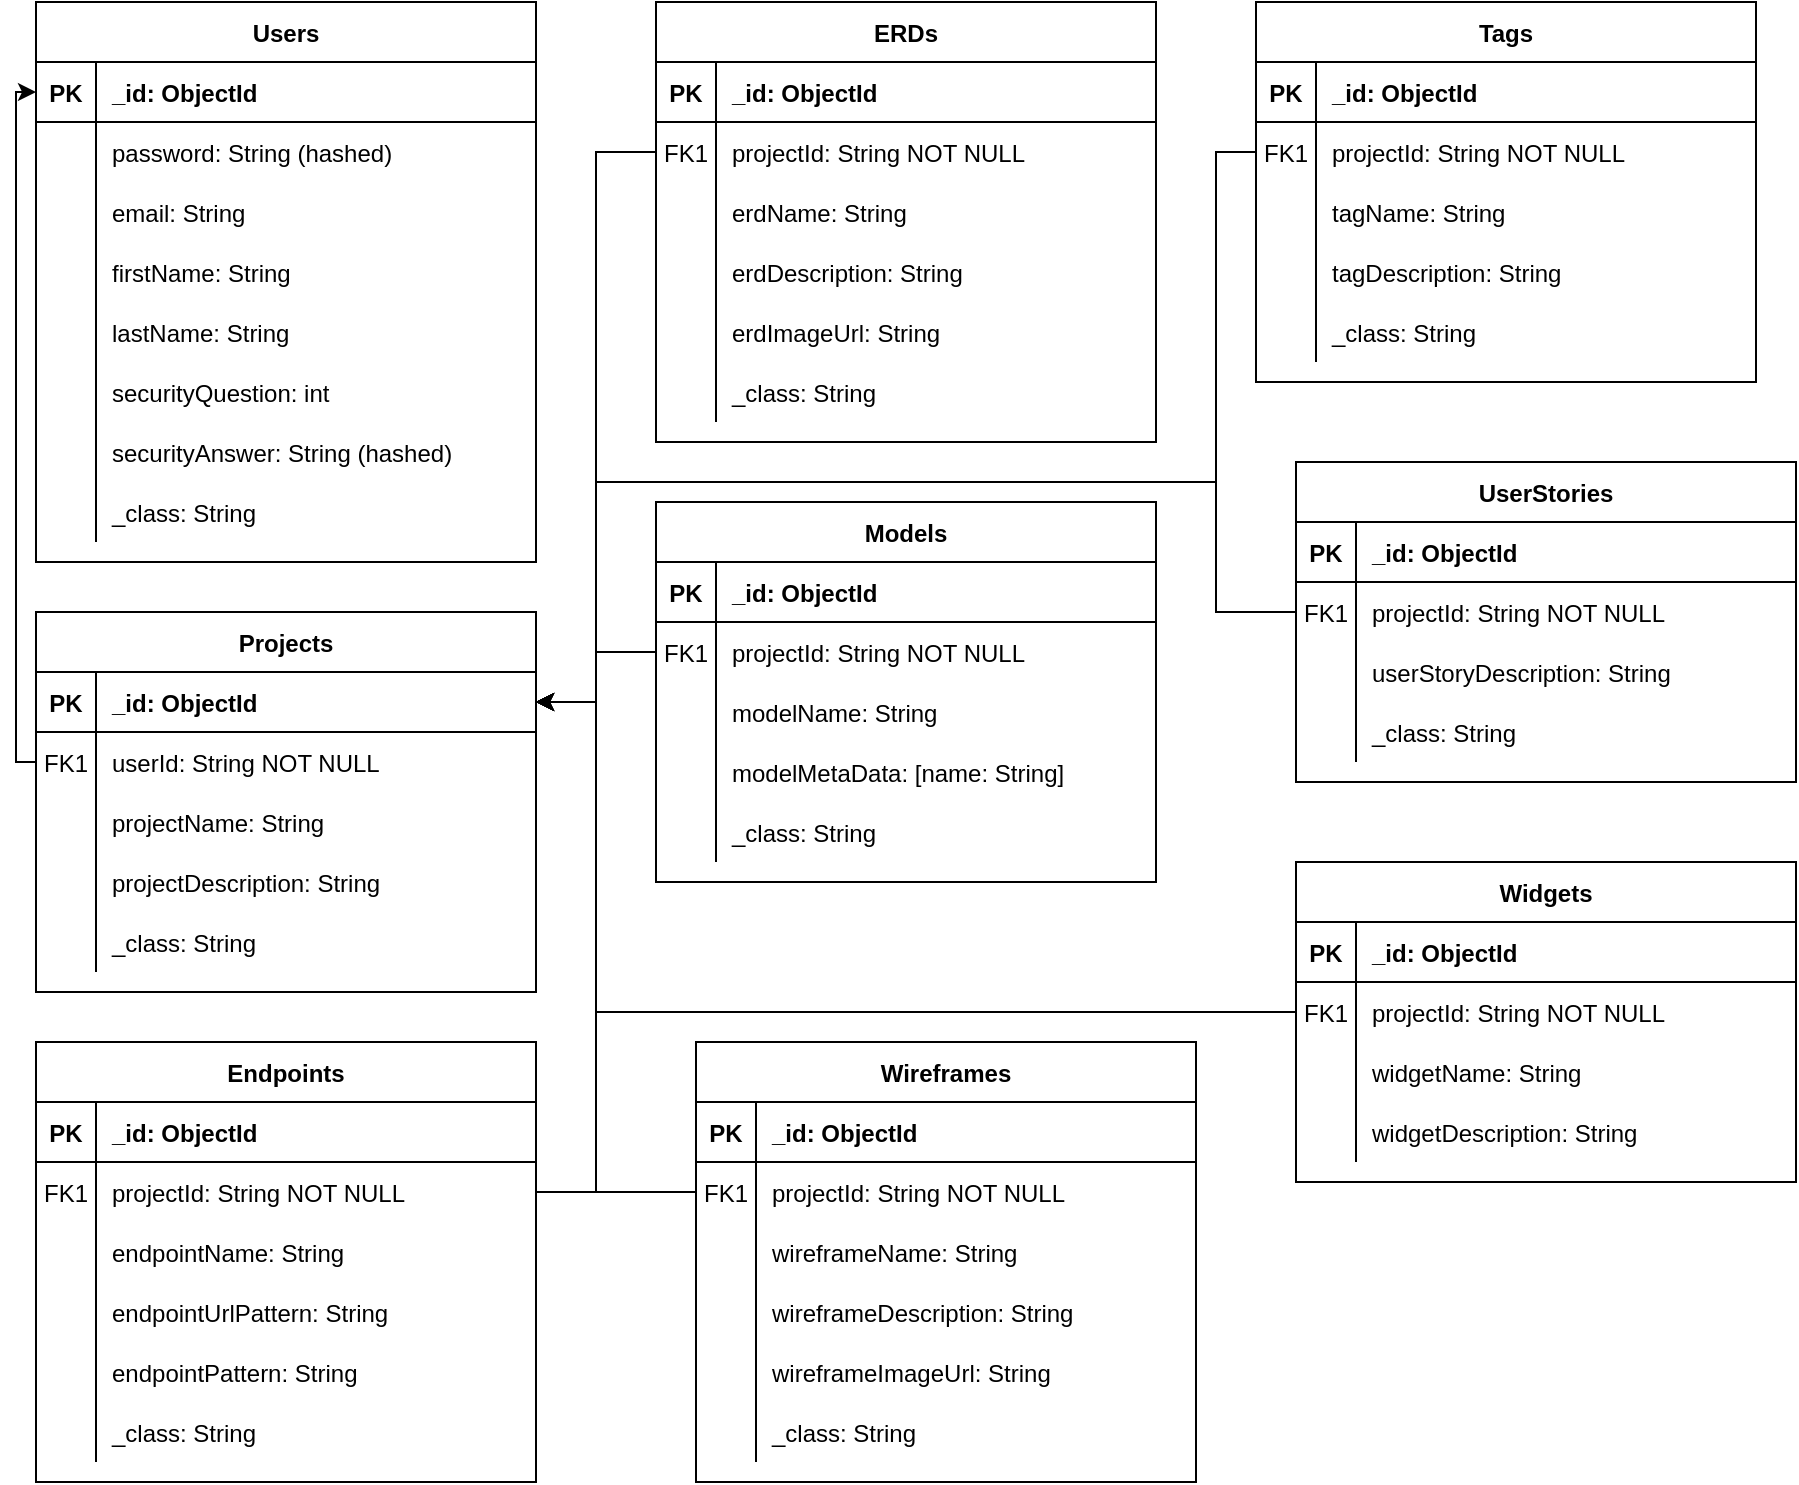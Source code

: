 <mxfile version="14.7.10" type="device"><diagram id="R2lEEEUBdFMjLlhIrx00" name="Page-1"><mxGraphModel dx="1550" dy="867" grid="1" gridSize="10" guides="1" tooltips="1" connect="1" arrows="1" fold="1" page="1" pageScale="1" pageWidth="1100" pageHeight="850" math="0" shadow="0" extFonts="Permanent Marker^https://fonts.googleapis.com/css?family=Permanent+Marker"><root><mxCell id="0"/><mxCell id="1" parent="0"/><mxCell id="C-vyLk0tnHw3VtMMgP7b-2" value="Projects" style="shape=table;startSize=30;container=1;collapsible=1;childLayout=tableLayout;fixedRows=1;rowLines=0;fontStyle=1;align=center;resizeLast=1;" parent="1" vertex="1"><mxGeometry x="20" y="345" width="250" height="190" as="geometry"/></mxCell><mxCell id="C-vyLk0tnHw3VtMMgP7b-3" value="" style="shape=partialRectangle;collapsible=0;dropTarget=0;pointerEvents=0;fillColor=none;points=[[0,0.5],[1,0.5]];portConstraint=eastwest;top=0;left=0;right=0;bottom=1;" parent="C-vyLk0tnHw3VtMMgP7b-2" vertex="1"><mxGeometry y="30" width="250" height="30" as="geometry"/></mxCell><mxCell id="C-vyLk0tnHw3VtMMgP7b-4" value="PK" style="shape=partialRectangle;overflow=hidden;connectable=0;fillColor=none;top=0;left=0;bottom=0;right=0;fontStyle=1;" parent="C-vyLk0tnHw3VtMMgP7b-3" vertex="1"><mxGeometry width="30" height="30" as="geometry"/></mxCell><mxCell id="C-vyLk0tnHw3VtMMgP7b-5" value="_id: ObjectId" style="shape=partialRectangle;overflow=hidden;connectable=0;fillColor=none;top=0;left=0;bottom=0;right=0;align=left;spacingLeft=6;fontStyle=1;" parent="C-vyLk0tnHw3VtMMgP7b-3" vertex="1"><mxGeometry x="30" width="220" height="30" as="geometry"/></mxCell><mxCell id="C-vyLk0tnHw3VtMMgP7b-6" value="" style="shape=partialRectangle;collapsible=0;dropTarget=0;pointerEvents=0;fillColor=none;points=[[0,0.5],[1,0.5]];portConstraint=eastwest;top=0;left=0;right=0;bottom=0;" parent="C-vyLk0tnHw3VtMMgP7b-2" vertex="1"><mxGeometry y="60" width="250" height="30" as="geometry"/></mxCell><mxCell id="C-vyLk0tnHw3VtMMgP7b-7" value="FK1" style="shape=partialRectangle;overflow=hidden;connectable=0;fillColor=none;top=0;left=0;bottom=0;right=0;" parent="C-vyLk0tnHw3VtMMgP7b-6" vertex="1"><mxGeometry width="30" height="30" as="geometry"/></mxCell><mxCell id="C-vyLk0tnHw3VtMMgP7b-8" value="userId: String NOT NULL" style="shape=partialRectangle;overflow=hidden;connectable=0;fillColor=none;top=0;left=0;bottom=0;right=0;align=left;spacingLeft=6;" parent="C-vyLk0tnHw3VtMMgP7b-6" vertex="1"><mxGeometry x="30" width="220" height="30" as="geometry"/></mxCell><mxCell id="C-vyLk0tnHw3VtMMgP7b-9" value="" style="shape=partialRectangle;collapsible=0;dropTarget=0;pointerEvents=0;fillColor=none;points=[[0,0.5],[1,0.5]];portConstraint=eastwest;top=0;left=0;right=0;bottom=0;" parent="C-vyLk0tnHw3VtMMgP7b-2" vertex="1"><mxGeometry y="90" width="250" height="30" as="geometry"/></mxCell><mxCell id="C-vyLk0tnHw3VtMMgP7b-10" value="" style="shape=partialRectangle;overflow=hidden;connectable=0;fillColor=none;top=0;left=0;bottom=0;right=0;" parent="C-vyLk0tnHw3VtMMgP7b-9" vertex="1"><mxGeometry width="30" height="30" as="geometry"/></mxCell><mxCell id="C-vyLk0tnHw3VtMMgP7b-11" value="projectName: String" style="shape=partialRectangle;overflow=hidden;connectable=0;fillColor=none;top=0;left=0;bottom=0;right=0;align=left;spacingLeft=6;" parent="C-vyLk0tnHw3VtMMgP7b-9" vertex="1"><mxGeometry x="30" width="220" height="30" as="geometry"/></mxCell><mxCell id="ify3KC5L94Qfue8gu1ma-88" value="" style="shape=partialRectangle;collapsible=0;dropTarget=0;pointerEvents=0;fillColor=none;points=[[0,0.5],[1,0.5]];portConstraint=eastwest;top=0;left=0;right=0;bottom=0;" vertex="1" parent="C-vyLk0tnHw3VtMMgP7b-2"><mxGeometry y="120" width="250" height="30" as="geometry"/></mxCell><mxCell id="ify3KC5L94Qfue8gu1ma-89" value="" style="shape=partialRectangle;overflow=hidden;connectable=0;fillColor=none;top=0;left=0;bottom=0;right=0;" vertex="1" parent="ify3KC5L94Qfue8gu1ma-88"><mxGeometry width="30" height="30" as="geometry"/></mxCell><mxCell id="ify3KC5L94Qfue8gu1ma-90" value="projectDescription: String" style="shape=partialRectangle;overflow=hidden;connectable=0;fillColor=none;top=0;left=0;bottom=0;right=0;align=left;spacingLeft=6;" vertex="1" parent="ify3KC5L94Qfue8gu1ma-88"><mxGeometry x="30" width="220" height="30" as="geometry"/></mxCell><mxCell id="ify3KC5L94Qfue8gu1ma-94" value="" style="shape=partialRectangle;collapsible=0;dropTarget=0;pointerEvents=0;fillColor=none;points=[[0,0.5],[1,0.5]];portConstraint=eastwest;top=0;left=0;right=0;bottom=0;" vertex="1" parent="C-vyLk0tnHw3VtMMgP7b-2"><mxGeometry y="150" width="250" height="30" as="geometry"/></mxCell><mxCell id="ify3KC5L94Qfue8gu1ma-95" value="" style="shape=partialRectangle;overflow=hidden;connectable=0;fillColor=none;top=0;left=0;bottom=0;right=0;" vertex="1" parent="ify3KC5L94Qfue8gu1ma-94"><mxGeometry width="30" height="30" as="geometry"/></mxCell><mxCell id="ify3KC5L94Qfue8gu1ma-96" value="_class: String" style="shape=partialRectangle;overflow=hidden;connectable=0;fillColor=none;top=0;left=0;bottom=0;right=0;align=left;spacingLeft=6;" vertex="1" parent="ify3KC5L94Qfue8gu1ma-94"><mxGeometry x="30" width="220" height="30" as="geometry"/></mxCell><mxCell id="C-vyLk0tnHw3VtMMgP7b-23" value="Users" style="shape=table;startSize=30;container=1;collapsible=1;childLayout=tableLayout;fixedRows=1;rowLines=0;fontStyle=1;align=center;resizeLast=1;" parent="1" vertex="1"><mxGeometry x="20" y="40" width="250" height="280" as="geometry"/></mxCell><mxCell id="C-vyLk0tnHw3VtMMgP7b-24" value="" style="shape=partialRectangle;collapsible=0;dropTarget=0;pointerEvents=0;fillColor=none;points=[[0,0.5],[1,0.5]];portConstraint=eastwest;top=0;left=0;right=0;bottom=1;" parent="C-vyLk0tnHw3VtMMgP7b-23" vertex="1"><mxGeometry y="30" width="250" height="30" as="geometry"/></mxCell><mxCell id="C-vyLk0tnHw3VtMMgP7b-25" value="PK" style="shape=partialRectangle;overflow=hidden;connectable=0;fillColor=none;top=0;left=0;bottom=0;right=0;fontStyle=1;" parent="C-vyLk0tnHw3VtMMgP7b-24" vertex="1"><mxGeometry width="30" height="30" as="geometry"/></mxCell><mxCell id="C-vyLk0tnHw3VtMMgP7b-26" value="_id: ObjectId" style="shape=partialRectangle;overflow=hidden;connectable=0;fillColor=none;top=0;left=0;bottom=0;right=0;align=left;spacingLeft=6;fontStyle=1;" parent="C-vyLk0tnHw3VtMMgP7b-24" vertex="1"><mxGeometry x="30" width="220" height="30" as="geometry"/></mxCell><mxCell id="C-vyLk0tnHw3VtMMgP7b-27" value="" style="shape=partialRectangle;collapsible=0;dropTarget=0;pointerEvents=0;fillColor=none;points=[[0,0.5],[1,0.5]];portConstraint=eastwest;top=0;left=0;right=0;bottom=0;" parent="C-vyLk0tnHw3VtMMgP7b-23" vertex="1"><mxGeometry y="60" width="250" height="30" as="geometry"/></mxCell><mxCell id="C-vyLk0tnHw3VtMMgP7b-28" value="" style="shape=partialRectangle;overflow=hidden;connectable=0;fillColor=none;top=0;left=0;bottom=0;right=0;" parent="C-vyLk0tnHw3VtMMgP7b-27" vertex="1"><mxGeometry width="30" height="30" as="geometry"/></mxCell><mxCell id="C-vyLk0tnHw3VtMMgP7b-29" value="password: String (hashed)" style="shape=partialRectangle;overflow=hidden;connectable=0;fillColor=none;top=0;left=0;bottom=0;right=0;align=left;spacingLeft=6;" parent="C-vyLk0tnHw3VtMMgP7b-27" vertex="1"><mxGeometry x="30" width="220" height="30" as="geometry"/></mxCell><mxCell id="ify3KC5L94Qfue8gu1ma-73" value="" style="shape=partialRectangle;collapsible=0;dropTarget=0;pointerEvents=0;fillColor=none;points=[[0,0.5],[1,0.5]];portConstraint=eastwest;top=0;left=0;right=0;bottom=0;" vertex="1" parent="C-vyLk0tnHw3VtMMgP7b-23"><mxGeometry y="90" width="250" height="30" as="geometry"/></mxCell><mxCell id="ify3KC5L94Qfue8gu1ma-74" value="" style="shape=partialRectangle;overflow=hidden;connectable=0;fillColor=none;top=0;left=0;bottom=0;right=0;" vertex="1" parent="ify3KC5L94Qfue8gu1ma-73"><mxGeometry width="30" height="30" as="geometry"/></mxCell><mxCell id="ify3KC5L94Qfue8gu1ma-75" value="email: String" style="shape=partialRectangle;overflow=hidden;connectable=0;fillColor=none;top=0;left=0;bottom=0;right=0;align=left;spacingLeft=6;" vertex="1" parent="ify3KC5L94Qfue8gu1ma-73"><mxGeometry x="30" width="220" height="30" as="geometry"/></mxCell><mxCell id="ify3KC5L94Qfue8gu1ma-76" value="" style="shape=partialRectangle;collapsible=0;dropTarget=0;pointerEvents=0;fillColor=none;points=[[0,0.5],[1,0.5]];portConstraint=eastwest;top=0;left=0;right=0;bottom=0;" vertex="1" parent="C-vyLk0tnHw3VtMMgP7b-23"><mxGeometry y="120" width="250" height="30" as="geometry"/></mxCell><mxCell id="ify3KC5L94Qfue8gu1ma-77" value="" style="shape=partialRectangle;overflow=hidden;connectable=0;fillColor=none;top=0;left=0;bottom=0;right=0;" vertex="1" parent="ify3KC5L94Qfue8gu1ma-76"><mxGeometry width="30" height="30" as="geometry"/></mxCell><mxCell id="ify3KC5L94Qfue8gu1ma-78" value="firstName: String" style="shape=partialRectangle;overflow=hidden;connectable=0;fillColor=none;top=0;left=0;bottom=0;right=0;align=left;spacingLeft=6;" vertex="1" parent="ify3KC5L94Qfue8gu1ma-76"><mxGeometry x="30" width="220" height="30" as="geometry"/></mxCell><mxCell id="ify3KC5L94Qfue8gu1ma-79" value="" style="shape=partialRectangle;collapsible=0;dropTarget=0;pointerEvents=0;fillColor=none;points=[[0,0.5],[1,0.5]];portConstraint=eastwest;top=0;left=0;right=0;bottom=0;" vertex="1" parent="C-vyLk0tnHw3VtMMgP7b-23"><mxGeometry y="150" width="250" height="30" as="geometry"/></mxCell><mxCell id="ify3KC5L94Qfue8gu1ma-80" value="" style="shape=partialRectangle;overflow=hidden;connectable=0;fillColor=none;top=0;left=0;bottom=0;right=0;" vertex="1" parent="ify3KC5L94Qfue8gu1ma-79"><mxGeometry width="30" height="30" as="geometry"/></mxCell><mxCell id="ify3KC5L94Qfue8gu1ma-81" value="lastName: String" style="shape=partialRectangle;overflow=hidden;connectable=0;fillColor=none;top=0;left=0;bottom=0;right=0;align=left;spacingLeft=6;" vertex="1" parent="ify3KC5L94Qfue8gu1ma-79"><mxGeometry x="30" width="220" height="30" as="geometry"/></mxCell><mxCell id="ify3KC5L94Qfue8gu1ma-82" value="" style="shape=partialRectangle;collapsible=0;dropTarget=0;pointerEvents=0;fillColor=none;points=[[0,0.5],[1,0.5]];portConstraint=eastwest;top=0;left=0;right=0;bottom=0;" vertex="1" parent="C-vyLk0tnHw3VtMMgP7b-23"><mxGeometry y="180" width="250" height="30" as="geometry"/></mxCell><mxCell id="ify3KC5L94Qfue8gu1ma-83" value="" style="shape=partialRectangle;overflow=hidden;connectable=0;fillColor=none;top=0;left=0;bottom=0;right=0;" vertex="1" parent="ify3KC5L94Qfue8gu1ma-82"><mxGeometry width="30" height="30" as="geometry"/></mxCell><mxCell id="ify3KC5L94Qfue8gu1ma-84" value="securityQuestion: int" style="shape=partialRectangle;overflow=hidden;connectable=0;fillColor=none;top=0;left=0;bottom=0;right=0;align=left;spacingLeft=6;" vertex="1" parent="ify3KC5L94Qfue8gu1ma-82"><mxGeometry x="30" width="220" height="30" as="geometry"/></mxCell><mxCell id="ify3KC5L94Qfue8gu1ma-85" value="" style="shape=partialRectangle;collapsible=0;dropTarget=0;pointerEvents=0;fillColor=none;points=[[0,0.5],[1,0.5]];portConstraint=eastwest;top=0;left=0;right=0;bottom=0;" vertex="1" parent="C-vyLk0tnHw3VtMMgP7b-23"><mxGeometry y="210" width="250" height="30" as="geometry"/></mxCell><mxCell id="ify3KC5L94Qfue8gu1ma-86" value="" style="shape=partialRectangle;overflow=hidden;connectable=0;fillColor=none;top=0;left=0;bottom=0;right=0;" vertex="1" parent="ify3KC5L94Qfue8gu1ma-85"><mxGeometry width="30" height="30" as="geometry"/></mxCell><mxCell id="ify3KC5L94Qfue8gu1ma-87" value="securityAnswer: String (hashed)" style="shape=partialRectangle;overflow=hidden;connectable=0;fillColor=none;top=0;left=0;bottom=0;right=0;align=left;spacingLeft=6;" vertex="1" parent="ify3KC5L94Qfue8gu1ma-85"><mxGeometry x="30" width="220" height="30" as="geometry"/></mxCell><mxCell id="ify3KC5L94Qfue8gu1ma-91" value="" style="shape=partialRectangle;collapsible=0;dropTarget=0;pointerEvents=0;fillColor=none;points=[[0,0.5],[1,0.5]];portConstraint=eastwest;top=0;left=0;right=0;bottom=0;" vertex="1" parent="C-vyLk0tnHw3VtMMgP7b-23"><mxGeometry y="240" width="250" height="30" as="geometry"/></mxCell><mxCell id="ify3KC5L94Qfue8gu1ma-92" value="" style="shape=partialRectangle;overflow=hidden;connectable=0;fillColor=none;top=0;left=0;bottom=0;right=0;" vertex="1" parent="ify3KC5L94Qfue8gu1ma-91"><mxGeometry width="30" height="30" as="geometry"/></mxCell><mxCell id="ify3KC5L94Qfue8gu1ma-93" value="_class: String" style="shape=partialRectangle;overflow=hidden;connectable=0;fillColor=none;top=0;left=0;bottom=0;right=0;align=left;spacingLeft=6;" vertex="1" parent="ify3KC5L94Qfue8gu1ma-91"><mxGeometry x="30" width="220" height="30" as="geometry"/></mxCell><mxCell id="ify3KC5L94Qfue8gu1ma-1" value="Endpoints" style="shape=table;startSize=30;container=1;collapsible=1;childLayout=tableLayout;fixedRows=1;rowLines=0;fontStyle=1;align=center;resizeLast=1;" vertex="1" parent="1"><mxGeometry x="20" y="560" width="250" height="220" as="geometry"/></mxCell><mxCell id="ify3KC5L94Qfue8gu1ma-2" value="" style="shape=partialRectangle;collapsible=0;dropTarget=0;pointerEvents=0;fillColor=none;points=[[0,0.5],[1,0.5]];portConstraint=eastwest;top=0;left=0;right=0;bottom=1;" vertex="1" parent="ify3KC5L94Qfue8gu1ma-1"><mxGeometry y="30" width="250" height="30" as="geometry"/></mxCell><mxCell id="ify3KC5L94Qfue8gu1ma-3" value="PK" style="shape=partialRectangle;overflow=hidden;connectable=0;fillColor=none;top=0;left=0;bottom=0;right=0;fontStyle=1;" vertex="1" parent="ify3KC5L94Qfue8gu1ma-2"><mxGeometry width="30" height="30" as="geometry"/></mxCell><mxCell id="ify3KC5L94Qfue8gu1ma-4" value="_id: ObjectId" style="shape=partialRectangle;overflow=hidden;connectable=0;fillColor=none;top=0;left=0;bottom=0;right=0;align=left;spacingLeft=6;fontStyle=1;" vertex="1" parent="ify3KC5L94Qfue8gu1ma-2"><mxGeometry x="30" width="220" height="30" as="geometry"/></mxCell><mxCell id="ify3KC5L94Qfue8gu1ma-5" value="" style="shape=partialRectangle;collapsible=0;dropTarget=0;pointerEvents=0;fillColor=none;points=[[0,0.5],[1,0.5]];portConstraint=eastwest;top=0;left=0;right=0;bottom=0;" vertex="1" parent="ify3KC5L94Qfue8gu1ma-1"><mxGeometry y="60" width="250" height="30" as="geometry"/></mxCell><mxCell id="ify3KC5L94Qfue8gu1ma-6" value="FK1" style="shape=partialRectangle;overflow=hidden;connectable=0;fillColor=none;top=0;left=0;bottom=0;right=0;" vertex="1" parent="ify3KC5L94Qfue8gu1ma-5"><mxGeometry width="30" height="30" as="geometry"/></mxCell><mxCell id="ify3KC5L94Qfue8gu1ma-7" value="projectId: String NOT NULL" style="shape=partialRectangle;overflow=hidden;connectable=0;fillColor=none;top=0;left=0;bottom=0;right=0;align=left;spacingLeft=6;" vertex="1" parent="ify3KC5L94Qfue8gu1ma-5"><mxGeometry x="30" width="220" height="30" as="geometry"/></mxCell><mxCell id="ify3KC5L94Qfue8gu1ma-8" value="" style="shape=partialRectangle;collapsible=0;dropTarget=0;pointerEvents=0;fillColor=none;points=[[0,0.5],[1,0.5]];portConstraint=eastwest;top=0;left=0;right=0;bottom=0;" vertex="1" parent="ify3KC5L94Qfue8gu1ma-1"><mxGeometry y="90" width="250" height="30" as="geometry"/></mxCell><mxCell id="ify3KC5L94Qfue8gu1ma-9" value="" style="shape=partialRectangle;overflow=hidden;connectable=0;fillColor=none;top=0;left=0;bottom=0;right=0;" vertex="1" parent="ify3KC5L94Qfue8gu1ma-8"><mxGeometry width="30" height="30" as="geometry"/></mxCell><mxCell id="ify3KC5L94Qfue8gu1ma-10" value="endpointName: String" style="shape=partialRectangle;overflow=hidden;connectable=0;fillColor=none;top=0;left=0;bottom=0;right=0;align=left;spacingLeft=6;" vertex="1" parent="ify3KC5L94Qfue8gu1ma-8"><mxGeometry x="30" width="220" height="30" as="geometry"/></mxCell><mxCell id="ify3KC5L94Qfue8gu1ma-97" value="" style="shape=partialRectangle;collapsible=0;dropTarget=0;pointerEvents=0;fillColor=none;points=[[0,0.5],[1,0.5]];portConstraint=eastwest;top=0;left=0;right=0;bottom=0;" vertex="1" parent="ify3KC5L94Qfue8gu1ma-1"><mxGeometry y="120" width="250" height="30" as="geometry"/></mxCell><mxCell id="ify3KC5L94Qfue8gu1ma-98" value="" style="shape=partialRectangle;overflow=hidden;connectable=0;fillColor=none;top=0;left=0;bottom=0;right=0;" vertex="1" parent="ify3KC5L94Qfue8gu1ma-97"><mxGeometry width="30" height="30" as="geometry"/></mxCell><mxCell id="ify3KC5L94Qfue8gu1ma-99" value="endpointUrlPattern: String" style="shape=partialRectangle;overflow=hidden;connectable=0;fillColor=none;top=0;left=0;bottom=0;right=0;align=left;spacingLeft=6;" vertex="1" parent="ify3KC5L94Qfue8gu1ma-97"><mxGeometry x="30" width="220" height="30" as="geometry"/></mxCell><mxCell id="ify3KC5L94Qfue8gu1ma-100" value="" style="shape=partialRectangle;collapsible=0;dropTarget=0;pointerEvents=0;fillColor=none;points=[[0,0.5],[1,0.5]];portConstraint=eastwest;top=0;left=0;right=0;bottom=0;" vertex="1" parent="ify3KC5L94Qfue8gu1ma-1"><mxGeometry y="150" width="250" height="30" as="geometry"/></mxCell><mxCell id="ify3KC5L94Qfue8gu1ma-101" value="" style="shape=partialRectangle;overflow=hidden;connectable=0;fillColor=none;top=0;left=0;bottom=0;right=0;" vertex="1" parent="ify3KC5L94Qfue8gu1ma-100"><mxGeometry width="30" height="30" as="geometry"/></mxCell><mxCell id="ify3KC5L94Qfue8gu1ma-102" value="endpointPattern: String" style="shape=partialRectangle;overflow=hidden;connectable=0;fillColor=none;top=0;left=0;bottom=0;right=0;align=left;spacingLeft=6;" vertex="1" parent="ify3KC5L94Qfue8gu1ma-100"><mxGeometry x="30" width="220" height="30" as="geometry"/></mxCell><mxCell id="ify3KC5L94Qfue8gu1ma-103" value="" style="shape=partialRectangle;collapsible=0;dropTarget=0;pointerEvents=0;fillColor=none;points=[[0,0.5],[1,0.5]];portConstraint=eastwest;top=0;left=0;right=0;bottom=0;" vertex="1" parent="ify3KC5L94Qfue8gu1ma-1"><mxGeometry y="180" width="250" height="30" as="geometry"/></mxCell><mxCell id="ify3KC5L94Qfue8gu1ma-104" value="" style="shape=partialRectangle;overflow=hidden;connectable=0;fillColor=none;top=0;left=0;bottom=0;right=0;" vertex="1" parent="ify3KC5L94Qfue8gu1ma-103"><mxGeometry width="30" height="30" as="geometry"/></mxCell><mxCell id="ify3KC5L94Qfue8gu1ma-105" value="_class: String" style="shape=partialRectangle;overflow=hidden;connectable=0;fillColor=none;top=0;left=0;bottom=0;right=0;align=left;spacingLeft=6;" vertex="1" parent="ify3KC5L94Qfue8gu1ma-103"><mxGeometry x="30" width="220" height="30" as="geometry"/></mxCell><mxCell id="ify3KC5L94Qfue8gu1ma-11" value="Models" style="shape=table;startSize=30;container=1;collapsible=1;childLayout=tableLayout;fixedRows=1;rowLines=0;fontStyle=1;align=center;resizeLast=1;" vertex="1" parent="1"><mxGeometry x="330" y="290" width="250" height="190" as="geometry"/></mxCell><mxCell id="ify3KC5L94Qfue8gu1ma-12" value="" style="shape=partialRectangle;collapsible=0;dropTarget=0;pointerEvents=0;fillColor=none;points=[[0,0.5],[1,0.5]];portConstraint=eastwest;top=0;left=0;right=0;bottom=1;" vertex="1" parent="ify3KC5L94Qfue8gu1ma-11"><mxGeometry y="30" width="250" height="30" as="geometry"/></mxCell><mxCell id="ify3KC5L94Qfue8gu1ma-13" value="PK" style="shape=partialRectangle;overflow=hidden;connectable=0;fillColor=none;top=0;left=0;bottom=0;right=0;fontStyle=1;" vertex="1" parent="ify3KC5L94Qfue8gu1ma-12"><mxGeometry width="30" height="30" as="geometry"/></mxCell><mxCell id="ify3KC5L94Qfue8gu1ma-14" value="_id: ObjectId" style="shape=partialRectangle;overflow=hidden;connectable=0;fillColor=none;top=0;left=0;bottom=0;right=0;align=left;spacingLeft=6;fontStyle=1;" vertex="1" parent="ify3KC5L94Qfue8gu1ma-12"><mxGeometry x="30" width="220" height="30" as="geometry"/></mxCell><mxCell id="ify3KC5L94Qfue8gu1ma-15" value="" style="shape=partialRectangle;collapsible=0;dropTarget=0;pointerEvents=0;fillColor=none;points=[[0,0.5],[1,0.5]];portConstraint=eastwest;top=0;left=0;right=0;bottom=0;" vertex="1" parent="ify3KC5L94Qfue8gu1ma-11"><mxGeometry y="60" width="250" height="30" as="geometry"/></mxCell><mxCell id="ify3KC5L94Qfue8gu1ma-16" value="FK1" style="shape=partialRectangle;overflow=hidden;connectable=0;fillColor=none;top=0;left=0;bottom=0;right=0;" vertex="1" parent="ify3KC5L94Qfue8gu1ma-15"><mxGeometry width="30" height="30" as="geometry"/></mxCell><mxCell id="ify3KC5L94Qfue8gu1ma-17" value="projectId: String NOT NULL" style="shape=partialRectangle;overflow=hidden;connectable=0;fillColor=none;top=0;left=0;bottom=0;right=0;align=left;spacingLeft=6;" vertex="1" parent="ify3KC5L94Qfue8gu1ma-15"><mxGeometry x="30" width="220" height="30" as="geometry"/></mxCell><mxCell id="ify3KC5L94Qfue8gu1ma-18" value="" style="shape=partialRectangle;collapsible=0;dropTarget=0;pointerEvents=0;fillColor=none;points=[[0,0.5],[1,0.5]];portConstraint=eastwest;top=0;left=0;right=0;bottom=0;" vertex="1" parent="ify3KC5L94Qfue8gu1ma-11"><mxGeometry y="90" width="250" height="30" as="geometry"/></mxCell><mxCell id="ify3KC5L94Qfue8gu1ma-19" value="" style="shape=partialRectangle;overflow=hidden;connectable=0;fillColor=none;top=0;left=0;bottom=0;right=0;" vertex="1" parent="ify3KC5L94Qfue8gu1ma-18"><mxGeometry width="30" height="30" as="geometry"/></mxCell><mxCell id="ify3KC5L94Qfue8gu1ma-20" value="modelName: String" style="shape=partialRectangle;overflow=hidden;connectable=0;fillColor=none;top=0;left=0;bottom=0;right=0;align=left;spacingLeft=6;" vertex="1" parent="ify3KC5L94Qfue8gu1ma-18"><mxGeometry x="30" width="220" height="30" as="geometry"/></mxCell><mxCell id="ify3KC5L94Qfue8gu1ma-115" value="" style="shape=partialRectangle;collapsible=0;dropTarget=0;pointerEvents=0;fillColor=none;points=[[0,0.5],[1,0.5]];portConstraint=eastwest;top=0;left=0;right=0;bottom=0;" vertex="1" parent="ify3KC5L94Qfue8gu1ma-11"><mxGeometry y="120" width="250" height="30" as="geometry"/></mxCell><mxCell id="ify3KC5L94Qfue8gu1ma-116" value="" style="shape=partialRectangle;overflow=hidden;connectable=0;fillColor=none;top=0;left=0;bottom=0;right=0;" vertex="1" parent="ify3KC5L94Qfue8gu1ma-115"><mxGeometry width="30" height="30" as="geometry"/></mxCell><mxCell id="ify3KC5L94Qfue8gu1ma-117" value="modelMetaData: [name: String]" style="shape=partialRectangle;overflow=hidden;connectable=0;fillColor=none;top=0;left=0;bottom=0;right=0;align=left;spacingLeft=6;" vertex="1" parent="ify3KC5L94Qfue8gu1ma-115"><mxGeometry x="30" width="220" height="30" as="geometry"/></mxCell><mxCell id="ify3KC5L94Qfue8gu1ma-118" value="" style="shape=partialRectangle;collapsible=0;dropTarget=0;pointerEvents=0;fillColor=none;points=[[0,0.5],[1,0.5]];portConstraint=eastwest;top=0;left=0;right=0;bottom=0;" vertex="1" parent="ify3KC5L94Qfue8gu1ma-11"><mxGeometry y="150" width="250" height="30" as="geometry"/></mxCell><mxCell id="ify3KC5L94Qfue8gu1ma-119" value="" style="shape=partialRectangle;overflow=hidden;connectable=0;fillColor=none;top=0;left=0;bottom=0;right=0;" vertex="1" parent="ify3KC5L94Qfue8gu1ma-118"><mxGeometry width="30" height="30" as="geometry"/></mxCell><mxCell id="ify3KC5L94Qfue8gu1ma-120" value="_class: String" style="shape=partialRectangle;overflow=hidden;connectable=0;fillColor=none;top=0;left=0;bottom=0;right=0;align=left;spacingLeft=6;" vertex="1" parent="ify3KC5L94Qfue8gu1ma-118"><mxGeometry x="30" width="220" height="30" as="geometry"/></mxCell><mxCell id="ify3KC5L94Qfue8gu1ma-21" value="ERDs" style="shape=table;startSize=30;container=1;collapsible=1;childLayout=tableLayout;fixedRows=1;rowLines=0;fontStyle=1;align=center;resizeLast=1;" vertex="1" parent="1"><mxGeometry x="330" y="40" width="250" height="220" as="geometry"/></mxCell><mxCell id="ify3KC5L94Qfue8gu1ma-22" value="" style="shape=partialRectangle;collapsible=0;dropTarget=0;pointerEvents=0;fillColor=none;points=[[0,0.5],[1,0.5]];portConstraint=eastwest;top=0;left=0;right=0;bottom=1;" vertex="1" parent="ify3KC5L94Qfue8gu1ma-21"><mxGeometry y="30" width="250" height="30" as="geometry"/></mxCell><mxCell id="ify3KC5L94Qfue8gu1ma-23" value="PK" style="shape=partialRectangle;overflow=hidden;connectable=0;fillColor=none;top=0;left=0;bottom=0;right=0;fontStyle=1;" vertex="1" parent="ify3KC5L94Qfue8gu1ma-22"><mxGeometry width="30" height="30" as="geometry"/></mxCell><mxCell id="ify3KC5L94Qfue8gu1ma-24" value="_id: ObjectId" style="shape=partialRectangle;overflow=hidden;connectable=0;fillColor=none;top=0;left=0;bottom=0;right=0;align=left;spacingLeft=6;fontStyle=1;" vertex="1" parent="ify3KC5L94Qfue8gu1ma-22"><mxGeometry x="30" width="220" height="30" as="geometry"/></mxCell><mxCell id="ify3KC5L94Qfue8gu1ma-25" value="" style="shape=partialRectangle;collapsible=0;dropTarget=0;pointerEvents=0;fillColor=none;points=[[0,0.5],[1,0.5]];portConstraint=eastwest;top=0;left=0;right=0;bottom=0;" vertex="1" parent="ify3KC5L94Qfue8gu1ma-21"><mxGeometry y="60" width="250" height="30" as="geometry"/></mxCell><mxCell id="ify3KC5L94Qfue8gu1ma-26" value="FK1" style="shape=partialRectangle;overflow=hidden;connectable=0;fillColor=none;top=0;left=0;bottom=0;right=0;" vertex="1" parent="ify3KC5L94Qfue8gu1ma-25"><mxGeometry width="30" height="30" as="geometry"/></mxCell><mxCell id="ify3KC5L94Qfue8gu1ma-27" value="projectId: String NOT NULL" style="shape=partialRectangle;overflow=hidden;connectable=0;fillColor=none;top=0;left=0;bottom=0;right=0;align=left;spacingLeft=6;" vertex="1" parent="ify3KC5L94Qfue8gu1ma-25"><mxGeometry x="30" width="220" height="30" as="geometry"/></mxCell><mxCell id="ify3KC5L94Qfue8gu1ma-28" value="" style="shape=partialRectangle;collapsible=0;dropTarget=0;pointerEvents=0;fillColor=none;points=[[0,0.5],[1,0.5]];portConstraint=eastwest;top=0;left=0;right=0;bottom=0;" vertex="1" parent="ify3KC5L94Qfue8gu1ma-21"><mxGeometry y="90" width="250" height="30" as="geometry"/></mxCell><mxCell id="ify3KC5L94Qfue8gu1ma-29" value="" style="shape=partialRectangle;overflow=hidden;connectable=0;fillColor=none;top=0;left=0;bottom=0;right=0;" vertex="1" parent="ify3KC5L94Qfue8gu1ma-28"><mxGeometry width="30" height="30" as="geometry"/></mxCell><mxCell id="ify3KC5L94Qfue8gu1ma-30" value="erdName: String" style="shape=partialRectangle;overflow=hidden;connectable=0;fillColor=none;top=0;left=0;bottom=0;right=0;align=left;spacingLeft=6;" vertex="1" parent="ify3KC5L94Qfue8gu1ma-28"><mxGeometry x="30" width="220" height="30" as="geometry"/></mxCell><mxCell id="ify3KC5L94Qfue8gu1ma-106" value="" style="shape=partialRectangle;collapsible=0;dropTarget=0;pointerEvents=0;fillColor=none;points=[[0,0.5],[1,0.5]];portConstraint=eastwest;top=0;left=0;right=0;bottom=0;" vertex="1" parent="ify3KC5L94Qfue8gu1ma-21"><mxGeometry y="120" width="250" height="30" as="geometry"/></mxCell><mxCell id="ify3KC5L94Qfue8gu1ma-107" value="" style="shape=partialRectangle;overflow=hidden;connectable=0;fillColor=none;top=0;left=0;bottom=0;right=0;" vertex="1" parent="ify3KC5L94Qfue8gu1ma-106"><mxGeometry width="30" height="30" as="geometry"/></mxCell><mxCell id="ify3KC5L94Qfue8gu1ma-108" value="erdDescription: String" style="shape=partialRectangle;overflow=hidden;connectable=0;fillColor=none;top=0;left=0;bottom=0;right=0;align=left;spacingLeft=6;" vertex="1" parent="ify3KC5L94Qfue8gu1ma-106"><mxGeometry x="30" width="220" height="30" as="geometry"/></mxCell><mxCell id="ify3KC5L94Qfue8gu1ma-109" value="" style="shape=partialRectangle;collapsible=0;dropTarget=0;pointerEvents=0;fillColor=none;points=[[0,0.5],[1,0.5]];portConstraint=eastwest;top=0;left=0;right=0;bottom=0;" vertex="1" parent="ify3KC5L94Qfue8gu1ma-21"><mxGeometry y="150" width="250" height="30" as="geometry"/></mxCell><mxCell id="ify3KC5L94Qfue8gu1ma-110" value="" style="shape=partialRectangle;overflow=hidden;connectable=0;fillColor=none;top=0;left=0;bottom=0;right=0;" vertex="1" parent="ify3KC5L94Qfue8gu1ma-109"><mxGeometry width="30" height="30" as="geometry"/></mxCell><mxCell id="ify3KC5L94Qfue8gu1ma-111" value="erdImageUrl: String" style="shape=partialRectangle;overflow=hidden;connectable=0;fillColor=none;top=0;left=0;bottom=0;right=0;align=left;spacingLeft=6;" vertex="1" parent="ify3KC5L94Qfue8gu1ma-109"><mxGeometry x="30" width="220" height="30" as="geometry"/></mxCell><mxCell id="ify3KC5L94Qfue8gu1ma-112" value="" style="shape=partialRectangle;collapsible=0;dropTarget=0;pointerEvents=0;fillColor=none;points=[[0,0.5],[1,0.5]];portConstraint=eastwest;top=0;left=0;right=0;bottom=0;" vertex="1" parent="ify3KC5L94Qfue8gu1ma-21"><mxGeometry y="180" width="250" height="30" as="geometry"/></mxCell><mxCell id="ify3KC5L94Qfue8gu1ma-113" value="" style="shape=partialRectangle;overflow=hidden;connectable=0;fillColor=none;top=0;left=0;bottom=0;right=0;" vertex="1" parent="ify3KC5L94Qfue8gu1ma-112"><mxGeometry width="30" height="30" as="geometry"/></mxCell><mxCell id="ify3KC5L94Qfue8gu1ma-114" value="_class: String" style="shape=partialRectangle;overflow=hidden;connectable=0;fillColor=none;top=0;left=0;bottom=0;right=0;align=left;spacingLeft=6;" vertex="1" parent="ify3KC5L94Qfue8gu1ma-112"><mxGeometry x="30" width="220" height="30" as="geometry"/></mxCell><mxCell id="ify3KC5L94Qfue8gu1ma-31" value="Tags" style="shape=table;startSize=30;container=1;collapsible=1;childLayout=tableLayout;fixedRows=1;rowLines=0;fontStyle=1;align=center;resizeLast=1;" vertex="1" parent="1"><mxGeometry x="630" y="40" width="250" height="190" as="geometry"/></mxCell><mxCell id="ify3KC5L94Qfue8gu1ma-32" value="" style="shape=partialRectangle;collapsible=0;dropTarget=0;pointerEvents=0;fillColor=none;points=[[0,0.5],[1,0.5]];portConstraint=eastwest;top=0;left=0;right=0;bottom=1;" vertex="1" parent="ify3KC5L94Qfue8gu1ma-31"><mxGeometry y="30" width="250" height="30" as="geometry"/></mxCell><mxCell id="ify3KC5L94Qfue8gu1ma-33" value="PK" style="shape=partialRectangle;overflow=hidden;connectable=0;fillColor=none;top=0;left=0;bottom=0;right=0;fontStyle=1;" vertex="1" parent="ify3KC5L94Qfue8gu1ma-32"><mxGeometry width="30" height="30" as="geometry"/></mxCell><mxCell id="ify3KC5L94Qfue8gu1ma-34" value="_id: ObjectId" style="shape=partialRectangle;overflow=hidden;connectable=0;fillColor=none;top=0;left=0;bottom=0;right=0;align=left;spacingLeft=6;fontStyle=1;" vertex="1" parent="ify3KC5L94Qfue8gu1ma-32"><mxGeometry x="30" width="220" height="30" as="geometry"/></mxCell><mxCell id="ify3KC5L94Qfue8gu1ma-35" value="" style="shape=partialRectangle;collapsible=0;dropTarget=0;pointerEvents=0;fillColor=none;points=[[0,0.5],[1,0.5]];portConstraint=eastwest;top=0;left=0;right=0;bottom=0;" vertex="1" parent="ify3KC5L94Qfue8gu1ma-31"><mxGeometry y="60" width="250" height="30" as="geometry"/></mxCell><mxCell id="ify3KC5L94Qfue8gu1ma-36" value="FK1" style="shape=partialRectangle;overflow=hidden;connectable=0;fillColor=none;top=0;left=0;bottom=0;right=0;" vertex="1" parent="ify3KC5L94Qfue8gu1ma-35"><mxGeometry width="30" height="30" as="geometry"/></mxCell><mxCell id="ify3KC5L94Qfue8gu1ma-37" value="projectId: String NOT NULL" style="shape=partialRectangle;overflow=hidden;connectable=0;fillColor=none;top=0;left=0;bottom=0;right=0;align=left;spacingLeft=6;" vertex="1" parent="ify3KC5L94Qfue8gu1ma-35"><mxGeometry x="30" width="220" height="30" as="geometry"/></mxCell><mxCell id="ify3KC5L94Qfue8gu1ma-38" value="" style="shape=partialRectangle;collapsible=0;dropTarget=0;pointerEvents=0;fillColor=none;points=[[0,0.5],[1,0.5]];portConstraint=eastwest;top=0;left=0;right=0;bottom=0;" vertex="1" parent="ify3KC5L94Qfue8gu1ma-31"><mxGeometry y="90" width="250" height="30" as="geometry"/></mxCell><mxCell id="ify3KC5L94Qfue8gu1ma-39" value="" style="shape=partialRectangle;overflow=hidden;connectable=0;fillColor=none;top=0;left=0;bottom=0;right=0;" vertex="1" parent="ify3KC5L94Qfue8gu1ma-38"><mxGeometry width="30" height="30" as="geometry"/></mxCell><mxCell id="ify3KC5L94Qfue8gu1ma-40" value="tagName: String" style="shape=partialRectangle;overflow=hidden;connectable=0;fillColor=none;top=0;left=0;bottom=0;right=0;align=left;spacingLeft=6;" vertex="1" parent="ify3KC5L94Qfue8gu1ma-38"><mxGeometry x="30" width="220" height="30" as="geometry"/></mxCell><mxCell id="ify3KC5L94Qfue8gu1ma-121" value="" style="shape=partialRectangle;collapsible=0;dropTarget=0;pointerEvents=0;fillColor=none;points=[[0,0.5],[1,0.5]];portConstraint=eastwest;top=0;left=0;right=0;bottom=0;" vertex="1" parent="ify3KC5L94Qfue8gu1ma-31"><mxGeometry y="120" width="250" height="30" as="geometry"/></mxCell><mxCell id="ify3KC5L94Qfue8gu1ma-122" value="" style="shape=partialRectangle;overflow=hidden;connectable=0;fillColor=none;top=0;left=0;bottom=0;right=0;" vertex="1" parent="ify3KC5L94Qfue8gu1ma-121"><mxGeometry width="30" height="30" as="geometry"/></mxCell><mxCell id="ify3KC5L94Qfue8gu1ma-123" value="tagDescription: String" style="shape=partialRectangle;overflow=hidden;connectable=0;fillColor=none;top=0;left=0;bottom=0;right=0;align=left;spacingLeft=6;" vertex="1" parent="ify3KC5L94Qfue8gu1ma-121"><mxGeometry x="30" width="220" height="30" as="geometry"/></mxCell><mxCell id="ify3KC5L94Qfue8gu1ma-124" value="" style="shape=partialRectangle;collapsible=0;dropTarget=0;pointerEvents=0;fillColor=none;points=[[0,0.5],[1,0.5]];portConstraint=eastwest;top=0;left=0;right=0;bottom=0;" vertex="1" parent="ify3KC5L94Qfue8gu1ma-31"><mxGeometry y="150" width="250" height="30" as="geometry"/></mxCell><mxCell id="ify3KC5L94Qfue8gu1ma-125" value="" style="shape=partialRectangle;overflow=hidden;connectable=0;fillColor=none;top=0;left=0;bottom=0;right=0;" vertex="1" parent="ify3KC5L94Qfue8gu1ma-124"><mxGeometry width="30" height="30" as="geometry"/></mxCell><mxCell id="ify3KC5L94Qfue8gu1ma-126" value="_class: String" style="shape=partialRectangle;overflow=hidden;connectable=0;fillColor=none;top=0;left=0;bottom=0;right=0;align=left;spacingLeft=6;" vertex="1" parent="ify3KC5L94Qfue8gu1ma-124"><mxGeometry x="30" width="220" height="30" as="geometry"/></mxCell><mxCell id="ify3KC5L94Qfue8gu1ma-41" value="UserStories" style="shape=table;startSize=30;container=1;collapsible=1;childLayout=tableLayout;fixedRows=1;rowLines=0;fontStyle=1;align=center;resizeLast=1;" vertex="1" parent="1"><mxGeometry x="650" y="270" width="250" height="160" as="geometry"/></mxCell><mxCell id="ify3KC5L94Qfue8gu1ma-42" value="" style="shape=partialRectangle;collapsible=0;dropTarget=0;pointerEvents=0;fillColor=none;points=[[0,0.5],[1,0.5]];portConstraint=eastwest;top=0;left=0;right=0;bottom=1;" vertex="1" parent="ify3KC5L94Qfue8gu1ma-41"><mxGeometry y="30" width="250" height="30" as="geometry"/></mxCell><mxCell id="ify3KC5L94Qfue8gu1ma-43" value="PK" style="shape=partialRectangle;overflow=hidden;connectable=0;fillColor=none;top=0;left=0;bottom=0;right=0;fontStyle=1;" vertex="1" parent="ify3KC5L94Qfue8gu1ma-42"><mxGeometry width="30" height="30" as="geometry"/></mxCell><mxCell id="ify3KC5L94Qfue8gu1ma-44" value="_id: ObjectId" style="shape=partialRectangle;overflow=hidden;connectable=0;fillColor=none;top=0;left=0;bottom=0;right=0;align=left;spacingLeft=6;fontStyle=1;" vertex="1" parent="ify3KC5L94Qfue8gu1ma-42"><mxGeometry x="30" width="220" height="30" as="geometry"/></mxCell><mxCell id="ify3KC5L94Qfue8gu1ma-45" value="" style="shape=partialRectangle;collapsible=0;dropTarget=0;pointerEvents=0;fillColor=none;points=[[0,0.5],[1,0.5]];portConstraint=eastwest;top=0;left=0;right=0;bottom=0;" vertex="1" parent="ify3KC5L94Qfue8gu1ma-41"><mxGeometry y="60" width="250" height="30" as="geometry"/></mxCell><mxCell id="ify3KC5L94Qfue8gu1ma-46" value="FK1" style="shape=partialRectangle;overflow=hidden;connectable=0;fillColor=none;top=0;left=0;bottom=0;right=0;" vertex="1" parent="ify3KC5L94Qfue8gu1ma-45"><mxGeometry width="30" height="30" as="geometry"/></mxCell><mxCell id="ify3KC5L94Qfue8gu1ma-47" value="projectId: String NOT NULL" style="shape=partialRectangle;overflow=hidden;connectable=0;fillColor=none;top=0;left=0;bottom=0;right=0;align=left;spacingLeft=6;" vertex="1" parent="ify3KC5L94Qfue8gu1ma-45"><mxGeometry x="30" width="220" height="30" as="geometry"/></mxCell><mxCell id="ify3KC5L94Qfue8gu1ma-48" value="" style="shape=partialRectangle;collapsible=0;dropTarget=0;pointerEvents=0;fillColor=none;points=[[0,0.5],[1,0.5]];portConstraint=eastwest;top=0;left=0;right=0;bottom=0;" vertex="1" parent="ify3KC5L94Qfue8gu1ma-41"><mxGeometry y="90" width="250" height="30" as="geometry"/></mxCell><mxCell id="ify3KC5L94Qfue8gu1ma-49" value="" style="shape=partialRectangle;overflow=hidden;connectable=0;fillColor=none;top=0;left=0;bottom=0;right=0;" vertex="1" parent="ify3KC5L94Qfue8gu1ma-48"><mxGeometry width="30" height="30" as="geometry"/></mxCell><mxCell id="ify3KC5L94Qfue8gu1ma-50" value="userStoryDescription: String" style="shape=partialRectangle;overflow=hidden;connectable=0;fillColor=none;top=0;left=0;bottom=0;right=0;align=left;spacingLeft=6;" vertex="1" parent="ify3KC5L94Qfue8gu1ma-48"><mxGeometry x="30" width="220" height="30" as="geometry"/></mxCell><mxCell id="ify3KC5L94Qfue8gu1ma-127" value="" style="shape=partialRectangle;collapsible=0;dropTarget=0;pointerEvents=0;fillColor=none;points=[[0,0.5],[1,0.5]];portConstraint=eastwest;top=0;left=0;right=0;bottom=0;" vertex="1" parent="ify3KC5L94Qfue8gu1ma-41"><mxGeometry y="120" width="250" height="30" as="geometry"/></mxCell><mxCell id="ify3KC5L94Qfue8gu1ma-128" value="" style="shape=partialRectangle;overflow=hidden;connectable=0;fillColor=none;top=0;left=0;bottom=0;right=0;" vertex="1" parent="ify3KC5L94Qfue8gu1ma-127"><mxGeometry width="30" height="30" as="geometry"/></mxCell><mxCell id="ify3KC5L94Qfue8gu1ma-129" value="_class: String" style="shape=partialRectangle;overflow=hidden;connectable=0;fillColor=none;top=0;left=0;bottom=0;right=0;align=left;spacingLeft=6;" vertex="1" parent="ify3KC5L94Qfue8gu1ma-127"><mxGeometry x="30" width="220" height="30" as="geometry"/></mxCell><mxCell id="ify3KC5L94Qfue8gu1ma-51" value="Widgets" style="shape=table;startSize=30;container=1;collapsible=1;childLayout=tableLayout;fixedRows=1;rowLines=0;fontStyle=1;align=center;resizeLast=1;" vertex="1" parent="1"><mxGeometry x="650" y="470" width="250" height="160" as="geometry"/></mxCell><mxCell id="ify3KC5L94Qfue8gu1ma-52" value="" style="shape=partialRectangle;collapsible=0;dropTarget=0;pointerEvents=0;fillColor=none;points=[[0,0.5],[1,0.5]];portConstraint=eastwest;top=0;left=0;right=0;bottom=1;" vertex="1" parent="ify3KC5L94Qfue8gu1ma-51"><mxGeometry y="30" width="250" height="30" as="geometry"/></mxCell><mxCell id="ify3KC5L94Qfue8gu1ma-53" value="PK" style="shape=partialRectangle;overflow=hidden;connectable=0;fillColor=none;top=0;left=0;bottom=0;right=0;fontStyle=1;" vertex="1" parent="ify3KC5L94Qfue8gu1ma-52"><mxGeometry width="30" height="30" as="geometry"/></mxCell><mxCell id="ify3KC5L94Qfue8gu1ma-54" value="_id: ObjectId" style="shape=partialRectangle;overflow=hidden;connectable=0;fillColor=none;top=0;left=0;bottom=0;right=0;align=left;spacingLeft=6;fontStyle=1;" vertex="1" parent="ify3KC5L94Qfue8gu1ma-52"><mxGeometry x="30" width="220" height="30" as="geometry"/></mxCell><mxCell id="ify3KC5L94Qfue8gu1ma-55" value="" style="shape=partialRectangle;collapsible=0;dropTarget=0;pointerEvents=0;fillColor=none;points=[[0,0.5],[1,0.5]];portConstraint=eastwest;top=0;left=0;right=0;bottom=0;" vertex="1" parent="ify3KC5L94Qfue8gu1ma-51"><mxGeometry y="60" width="250" height="30" as="geometry"/></mxCell><mxCell id="ify3KC5L94Qfue8gu1ma-56" value="FK1" style="shape=partialRectangle;overflow=hidden;connectable=0;fillColor=none;top=0;left=0;bottom=0;right=0;" vertex="1" parent="ify3KC5L94Qfue8gu1ma-55"><mxGeometry width="30" height="30" as="geometry"/></mxCell><mxCell id="ify3KC5L94Qfue8gu1ma-57" value="projectId: String NOT NULL" style="shape=partialRectangle;overflow=hidden;connectable=0;fillColor=none;top=0;left=0;bottom=0;right=0;align=left;spacingLeft=6;" vertex="1" parent="ify3KC5L94Qfue8gu1ma-55"><mxGeometry x="30" width="220" height="30" as="geometry"/></mxCell><mxCell id="ify3KC5L94Qfue8gu1ma-58" value="" style="shape=partialRectangle;collapsible=0;dropTarget=0;pointerEvents=0;fillColor=none;points=[[0,0.5],[1,0.5]];portConstraint=eastwest;top=0;left=0;right=0;bottom=0;" vertex="1" parent="ify3KC5L94Qfue8gu1ma-51"><mxGeometry y="90" width="250" height="30" as="geometry"/></mxCell><mxCell id="ify3KC5L94Qfue8gu1ma-59" value="" style="shape=partialRectangle;overflow=hidden;connectable=0;fillColor=none;top=0;left=0;bottom=0;right=0;" vertex="1" parent="ify3KC5L94Qfue8gu1ma-58"><mxGeometry width="30" height="30" as="geometry"/></mxCell><mxCell id="ify3KC5L94Qfue8gu1ma-60" value="widgetName: String" style="shape=partialRectangle;overflow=hidden;connectable=0;fillColor=none;top=0;left=0;bottom=0;right=0;align=left;spacingLeft=6;" vertex="1" parent="ify3KC5L94Qfue8gu1ma-58"><mxGeometry x="30" width="220" height="30" as="geometry"/></mxCell><mxCell id="ify3KC5L94Qfue8gu1ma-130" value="" style="shape=partialRectangle;collapsible=0;dropTarget=0;pointerEvents=0;fillColor=none;points=[[0,0.5],[1,0.5]];portConstraint=eastwest;top=0;left=0;right=0;bottom=0;" vertex="1" parent="ify3KC5L94Qfue8gu1ma-51"><mxGeometry y="120" width="250" height="30" as="geometry"/></mxCell><mxCell id="ify3KC5L94Qfue8gu1ma-131" value="" style="shape=partialRectangle;overflow=hidden;connectable=0;fillColor=none;top=0;left=0;bottom=0;right=0;" vertex="1" parent="ify3KC5L94Qfue8gu1ma-130"><mxGeometry width="30" height="30" as="geometry"/></mxCell><mxCell id="ify3KC5L94Qfue8gu1ma-132" value="widgetDescription: String" style="shape=partialRectangle;overflow=hidden;connectable=0;fillColor=none;top=0;left=0;bottom=0;right=0;align=left;spacingLeft=6;" vertex="1" parent="ify3KC5L94Qfue8gu1ma-130"><mxGeometry x="30" width="220" height="30" as="geometry"/></mxCell><mxCell id="ify3KC5L94Qfue8gu1ma-61" value="Wireframes" style="shape=table;startSize=30;container=1;collapsible=1;childLayout=tableLayout;fixedRows=1;rowLines=0;fontStyle=1;align=center;resizeLast=1;" vertex="1" parent="1"><mxGeometry x="350" y="560" width="250" height="220" as="geometry"/></mxCell><mxCell id="ify3KC5L94Qfue8gu1ma-62" value="" style="shape=partialRectangle;collapsible=0;dropTarget=0;pointerEvents=0;fillColor=none;points=[[0,0.5],[1,0.5]];portConstraint=eastwest;top=0;left=0;right=0;bottom=1;" vertex="1" parent="ify3KC5L94Qfue8gu1ma-61"><mxGeometry y="30" width="250" height="30" as="geometry"/></mxCell><mxCell id="ify3KC5L94Qfue8gu1ma-63" value="PK" style="shape=partialRectangle;overflow=hidden;connectable=0;fillColor=none;top=0;left=0;bottom=0;right=0;fontStyle=1;" vertex="1" parent="ify3KC5L94Qfue8gu1ma-62"><mxGeometry width="30" height="30" as="geometry"/></mxCell><mxCell id="ify3KC5L94Qfue8gu1ma-64" value="_id: ObjectId" style="shape=partialRectangle;overflow=hidden;connectable=0;fillColor=none;top=0;left=0;bottom=0;right=0;align=left;spacingLeft=6;fontStyle=1;" vertex="1" parent="ify3KC5L94Qfue8gu1ma-62"><mxGeometry x="30" width="220" height="30" as="geometry"/></mxCell><mxCell id="ify3KC5L94Qfue8gu1ma-65" value="" style="shape=partialRectangle;collapsible=0;dropTarget=0;pointerEvents=0;fillColor=none;points=[[0,0.5],[1,0.5]];portConstraint=eastwest;top=0;left=0;right=0;bottom=0;" vertex="1" parent="ify3KC5L94Qfue8gu1ma-61"><mxGeometry y="60" width="250" height="30" as="geometry"/></mxCell><mxCell id="ify3KC5L94Qfue8gu1ma-66" value="FK1" style="shape=partialRectangle;overflow=hidden;connectable=0;fillColor=none;top=0;left=0;bottom=0;right=0;" vertex="1" parent="ify3KC5L94Qfue8gu1ma-65"><mxGeometry width="30" height="30" as="geometry"/></mxCell><mxCell id="ify3KC5L94Qfue8gu1ma-67" value="projectId: String NOT NULL" style="shape=partialRectangle;overflow=hidden;connectable=0;fillColor=none;top=0;left=0;bottom=0;right=0;align=left;spacingLeft=6;" vertex="1" parent="ify3KC5L94Qfue8gu1ma-65"><mxGeometry x="30" width="220" height="30" as="geometry"/></mxCell><mxCell id="ify3KC5L94Qfue8gu1ma-68" value="" style="shape=partialRectangle;collapsible=0;dropTarget=0;pointerEvents=0;fillColor=none;points=[[0,0.5],[1,0.5]];portConstraint=eastwest;top=0;left=0;right=0;bottom=0;" vertex="1" parent="ify3KC5L94Qfue8gu1ma-61"><mxGeometry y="90" width="250" height="30" as="geometry"/></mxCell><mxCell id="ify3KC5L94Qfue8gu1ma-69" value="" style="shape=partialRectangle;overflow=hidden;connectable=0;fillColor=none;top=0;left=0;bottom=0;right=0;" vertex="1" parent="ify3KC5L94Qfue8gu1ma-68"><mxGeometry width="30" height="30" as="geometry"/></mxCell><mxCell id="ify3KC5L94Qfue8gu1ma-70" value="wireframeName: String" style="shape=partialRectangle;overflow=hidden;connectable=0;fillColor=none;top=0;left=0;bottom=0;right=0;align=left;spacingLeft=6;" vertex="1" parent="ify3KC5L94Qfue8gu1ma-68"><mxGeometry x="30" width="220" height="30" as="geometry"/></mxCell><mxCell id="ify3KC5L94Qfue8gu1ma-133" value="" style="shape=partialRectangle;collapsible=0;dropTarget=0;pointerEvents=0;fillColor=none;points=[[0,0.5],[1,0.5]];portConstraint=eastwest;top=0;left=0;right=0;bottom=0;" vertex="1" parent="ify3KC5L94Qfue8gu1ma-61"><mxGeometry y="120" width="250" height="30" as="geometry"/></mxCell><mxCell id="ify3KC5L94Qfue8gu1ma-134" value="" style="shape=partialRectangle;overflow=hidden;connectable=0;fillColor=none;top=0;left=0;bottom=0;right=0;" vertex="1" parent="ify3KC5L94Qfue8gu1ma-133"><mxGeometry width="30" height="30" as="geometry"/></mxCell><mxCell id="ify3KC5L94Qfue8gu1ma-135" value="wireframeDescription: String" style="shape=partialRectangle;overflow=hidden;connectable=0;fillColor=none;top=0;left=0;bottom=0;right=0;align=left;spacingLeft=6;" vertex="1" parent="ify3KC5L94Qfue8gu1ma-133"><mxGeometry x="30" width="220" height="30" as="geometry"/></mxCell><mxCell id="ify3KC5L94Qfue8gu1ma-136" value="" style="shape=partialRectangle;collapsible=0;dropTarget=0;pointerEvents=0;fillColor=none;points=[[0,0.5],[1,0.5]];portConstraint=eastwest;top=0;left=0;right=0;bottom=0;" vertex="1" parent="ify3KC5L94Qfue8gu1ma-61"><mxGeometry y="150" width="250" height="30" as="geometry"/></mxCell><mxCell id="ify3KC5L94Qfue8gu1ma-137" value="" style="shape=partialRectangle;overflow=hidden;connectable=0;fillColor=none;top=0;left=0;bottom=0;right=0;" vertex="1" parent="ify3KC5L94Qfue8gu1ma-136"><mxGeometry width="30" height="30" as="geometry"/></mxCell><mxCell id="ify3KC5L94Qfue8gu1ma-138" value="wireframeImageUrl: String" style="shape=partialRectangle;overflow=hidden;connectable=0;fillColor=none;top=0;left=0;bottom=0;right=0;align=left;spacingLeft=6;" vertex="1" parent="ify3KC5L94Qfue8gu1ma-136"><mxGeometry x="30" width="220" height="30" as="geometry"/></mxCell><mxCell id="ify3KC5L94Qfue8gu1ma-139" value="" style="shape=partialRectangle;collapsible=0;dropTarget=0;pointerEvents=0;fillColor=none;points=[[0,0.5],[1,0.5]];portConstraint=eastwest;top=0;left=0;right=0;bottom=0;" vertex="1" parent="ify3KC5L94Qfue8gu1ma-61"><mxGeometry y="180" width="250" height="30" as="geometry"/></mxCell><mxCell id="ify3KC5L94Qfue8gu1ma-140" value="" style="shape=partialRectangle;overflow=hidden;connectable=0;fillColor=none;top=0;left=0;bottom=0;right=0;" vertex="1" parent="ify3KC5L94Qfue8gu1ma-139"><mxGeometry width="30" height="30" as="geometry"/></mxCell><mxCell id="ify3KC5L94Qfue8gu1ma-141" value="_class: String" style="shape=partialRectangle;overflow=hidden;connectable=0;fillColor=none;top=0;left=0;bottom=0;right=0;align=left;spacingLeft=6;" vertex="1" parent="ify3KC5L94Qfue8gu1ma-139"><mxGeometry x="30" width="220" height="30" as="geometry"/></mxCell><mxCell id="ify3KC5L94Qfue8gu1ma-152" style="edgeStyle=orthogonalEdgeStyle;rounded=0;orthogonalLoop=1;jettySize=auto;html=1;entryX=1;entryY=0.5;entryDx=0;entryDy=0;" edge="1" parent="1" source="ify3KC5L94Qfue8gu1ma-5" target="C-vyLk0tnHw3VtMMgP7b-3"><mxGeometry relative="1" as="geometry"><Array as="points"><mxPoint x="300" y="635"/><mxPoint x="300" y="390"/></Array></mxGeometry></mxCell><mxCell id="ify3KC5L94Qfue8gu1ma-153" style="edgeStyle=orthogonalEdgeStyle;rounded=0;orthogonalLoop=1;jettySize=auto;html=1;exitX=0;exitY=0.5;exitDx=0;exitDy=0;entryX=1;entryY=0.5;entryDx=0;entryDy=0;" edge="1" parent="1" source="ify3KC5L94Qfue8gu1ma-65" target="C-vyLk0tnHw3VtMMgP7b-3"><mxGeometry relative="1" as="geometry"><Array as="points"><mxPoint x="300" y="635"/><mxPoint x="300" y="390"/></Array></mxGeometry></mxCell><mxCell id="ify3KC5L94Qfue8gu1ma-154" style="edgeStyle=orthogonalEdgeStyle;rounded=0;orthogonalLoop=1;jettySize=auto;html=1;exitX=0;exitY=0.5;exitDx=0;exitDy=0;entryX=1;entryY=0.5;entryDx=0;entryDy=0;" edge="1" parent="1" source="ify3KC5L94Qfue8gu1ma-55" target="C-vyLk0tnHw3VtMMgP7b-3"><mxGeometry relative="1" as="geometry"><Array as="points"><mxPoint x="300" y="545"/><mxPoint x="300" y="390"/></Array></mxGeometry></mxCell><mxCell id="ify3KC5L94Qfue8gu1ma-155" style="edgeStyle=orthogonalEdgeStyle;rounded=0;orthogonalLoop=1;jettySize=auto;html=1;exitX=0;exitY=0.5;exitDx=0;exitDy=0;entryX=1;entryY=0.5;entryDx=0;entryDy=0;" edge="1" parent="1" source="ify3KC5L94Qfue8gu1ma-45" target="C-vyLk0tnHw3VtMMgP7b-3"><mxGeometry relative="1" as="geometry"><Array as="points"><mxPoint x="610" y="345"/><mxPoint x="610" y="280"/><mxPoint x="300" y="280"/><mxPoint x="300" y="390"/></Array></mxGeometry></mxCell><mxCell id="ify3KC5L94Qfue8gu1ma-156" style="edgeStyle=orthogonalEdgeStyle;rounded=0;orthogonalLoop=1;jettySize=auto;html=1;exitX=0;exitY=0.5;exitDx=0;exitDy=0;entryX=1;entryY=0.5;entryDx=0;entryDy=0;" edge="1" parent="1" source="ify3KC5L94Qfue8gu1ma-15" target="C-vyLk0tnHw3VtMMgP7b-3"><mxGeometry relative="1" as="geometry"/></mxCell><mxCell id="ify3KC5L94Qfue8gu1ma-157" style="edgeStyle=orthogonalEdgeStyle;rounded=0;orthogonalLoop=1;jettySize=auto;html=1;exitX=0;exitY=0.5;exitDx=0;exitDy=0;entryX=1;entryY=0.5;entryDx=0;entryDy=0;" edge="1" parent="1" source="ify3KC5L94Qfue8gu1ma-35" target="C-vyLk0tnHw3VtMMgP7b-3"><mxGeometry relative="1" as="geometry"><Array as="points"><mxPoint x="610" y="115"/><mxPoint x="610" y="280"/><mxPoint x="300" y="280"/><mxPoint x="300" y="390"/></Array></mxGeometry></mxCell><mxCell id="ify3KC5L94Qfue8gu1ma-158" style="edgeStyle=orthogonalEdgeStyle;rounded=0;orthogonalLoop=1;jettySize=auto;html=1;entryX=1;entryY=0.5;entryDx=0;entryDy=0;" edge="1" parent="1" source="ify3KC5L94Qfue8gu1ma-25" target="C-vyLk0tnHw3VtMMgP7b-3"><mxGeometry relative="1" as="geometry"/></mxCell><mxCell id="ify3KC5L94Qfue8gu1ma-159" style="edgeStyle=orthogonalEdgeStyle;rounded=0;orthogonalLoop=1;jettySize=auto;html=1;exitX=0;exitY=0.5;exitDx=0;exitDy=0;entryX=0;entryY=0.5;entryDx=0;entryDy=0;" edge="1" parent="1" source="C-vyLk0tnHw3VtMMgP7b-6" target="C-vyLk0tnHw3VtMMgP7b-24"><mxGeometry relative="1" as="geometry"><Array as="points"><mxPoint x="10" y="420"/><mxPoint x="10" y="85"/></Array></mxGeometry></mxCell></root></mxGraphModel></diagram></mxfile>